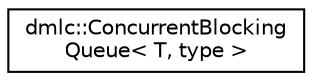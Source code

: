 digraph "Graphical Class Hierarchy"
{
 // LATEX_PDF_SIZE
  edge [fontname="Helvetica",fontsize="10",labelfontname="Helvetica",labelfontsize="10"];
  node [fontname="Helvetica",fontsize="10",shape=record];
  rankdir="LR";
  Node0 [label="dmlc::ConcurrentBlocking\lQueue\< T, type \>",height=0.2,width=0.4,color="black", fillcolor="white", style="filled",URL="$classdmlc_1_1ConcurrentBlockingQueue.html",tooltip="Cocurrent blocking queue."];
}
